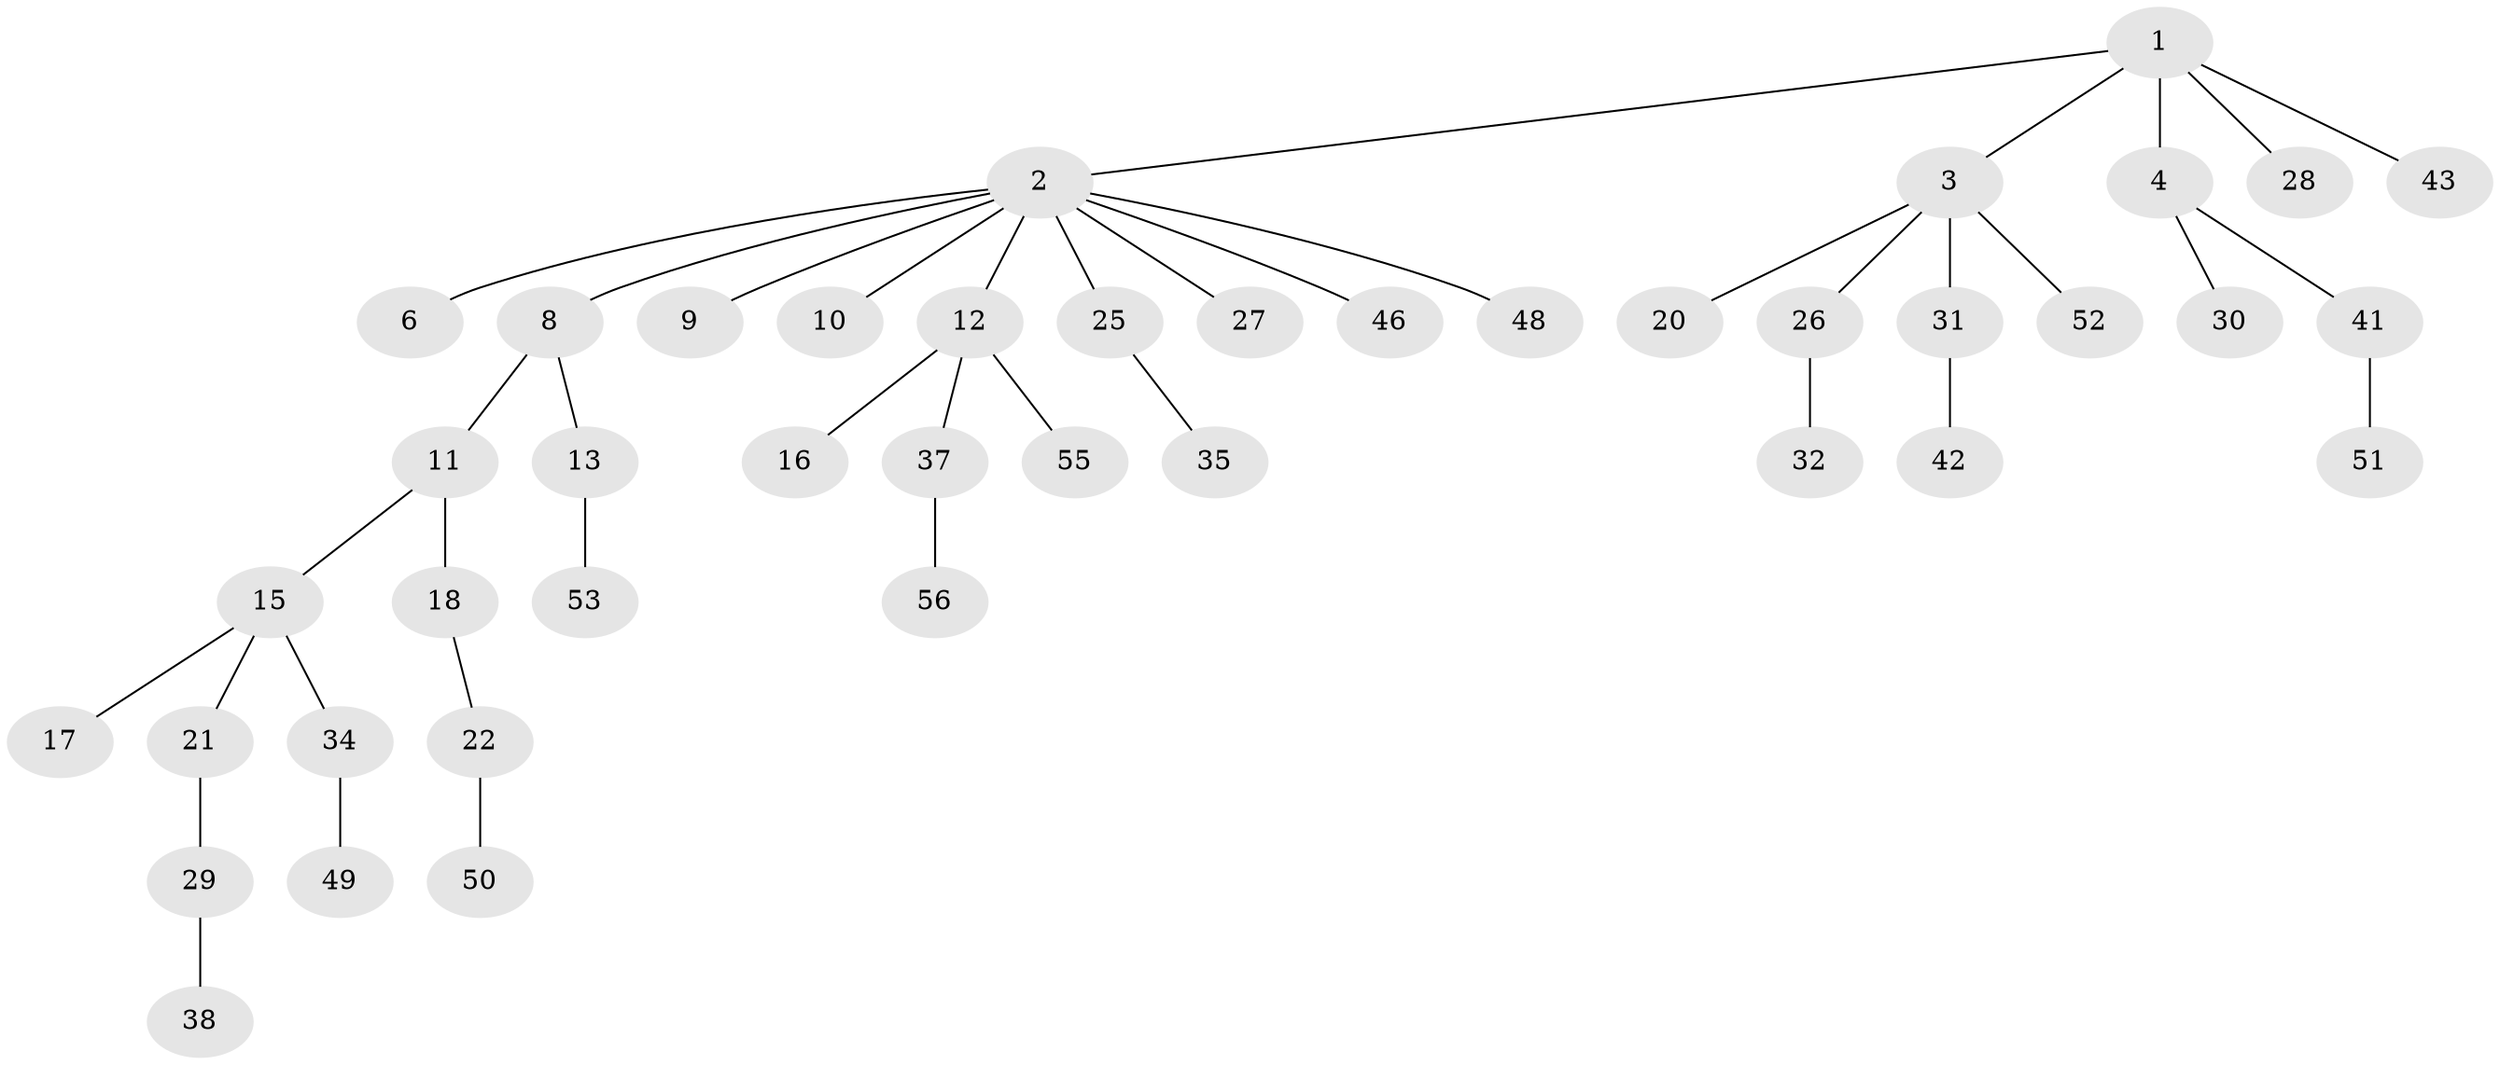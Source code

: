 // Generated by graph-tools (version 1.1) at 2025/24/03/03/25 07:24:06]
// undirected, 42 vertices, 41 edges
graph export_dot {
graph [start="1"]
  node [color=gray90,style=filled];
  1 [super="+19"];
  2 [super="+5"];
  3 [super="+7"];
  4 [super="+23"];
  6;
  8;
  9;
  10;
  11;
  12 [super="+24"];
  13 [super="+14"];
  15 [super="+54"];
  16;
  17 [super="+57"];
  18 [super="+40"];
  20 [super="+36"];
  21 [super="+47"];
  22 [super="+44"];
  25 [super="+33"];
  26;
  27;
  28;
  29;
  30;
  31;
  32;
  34 [super="+39"];
  35;
  37;
  38 [super="+45"];
  41 [super="+60"];
  42;
  43;
  46;
  48;
  49;
  50 [super="+59"];
  51 [super="+58"];
  52;
  53;
  55;
  56;
  1 -- 2;
  1 -- 3;
  1 -- 4;
  1 -- 43;
  1 -- 28;
  2 -- 8;
  2 -- 10;
  2 -- 25;
  2 -- 27;
  2 -- 46;
  2 -- 48;
  2 -- 9;
  2 -- 12;
  2 -- 6;
  3 -- 20;
  3 -- 31;
  3 -- 26;
  3 -- 52;
  4 -- 41;
  4 -- 30;
  8 -- 11;
  8 -- 13;
  11 -- 15;
  11 -- 18;
  12 -- 16;
  12 -- 37;
  12 -- 55;
  13 -- 53;
  15 -- 17;
  15 -- 21;
  15 -- 34;
  18 -- 22;
  21 -- 29;
  22 -- 50;
  25 -- 35;
  26 -- 32;
  29 -- 38;
  31 -- 42;
  34 -- 49;
  37 -- 56;
  41 -- 51;
}
